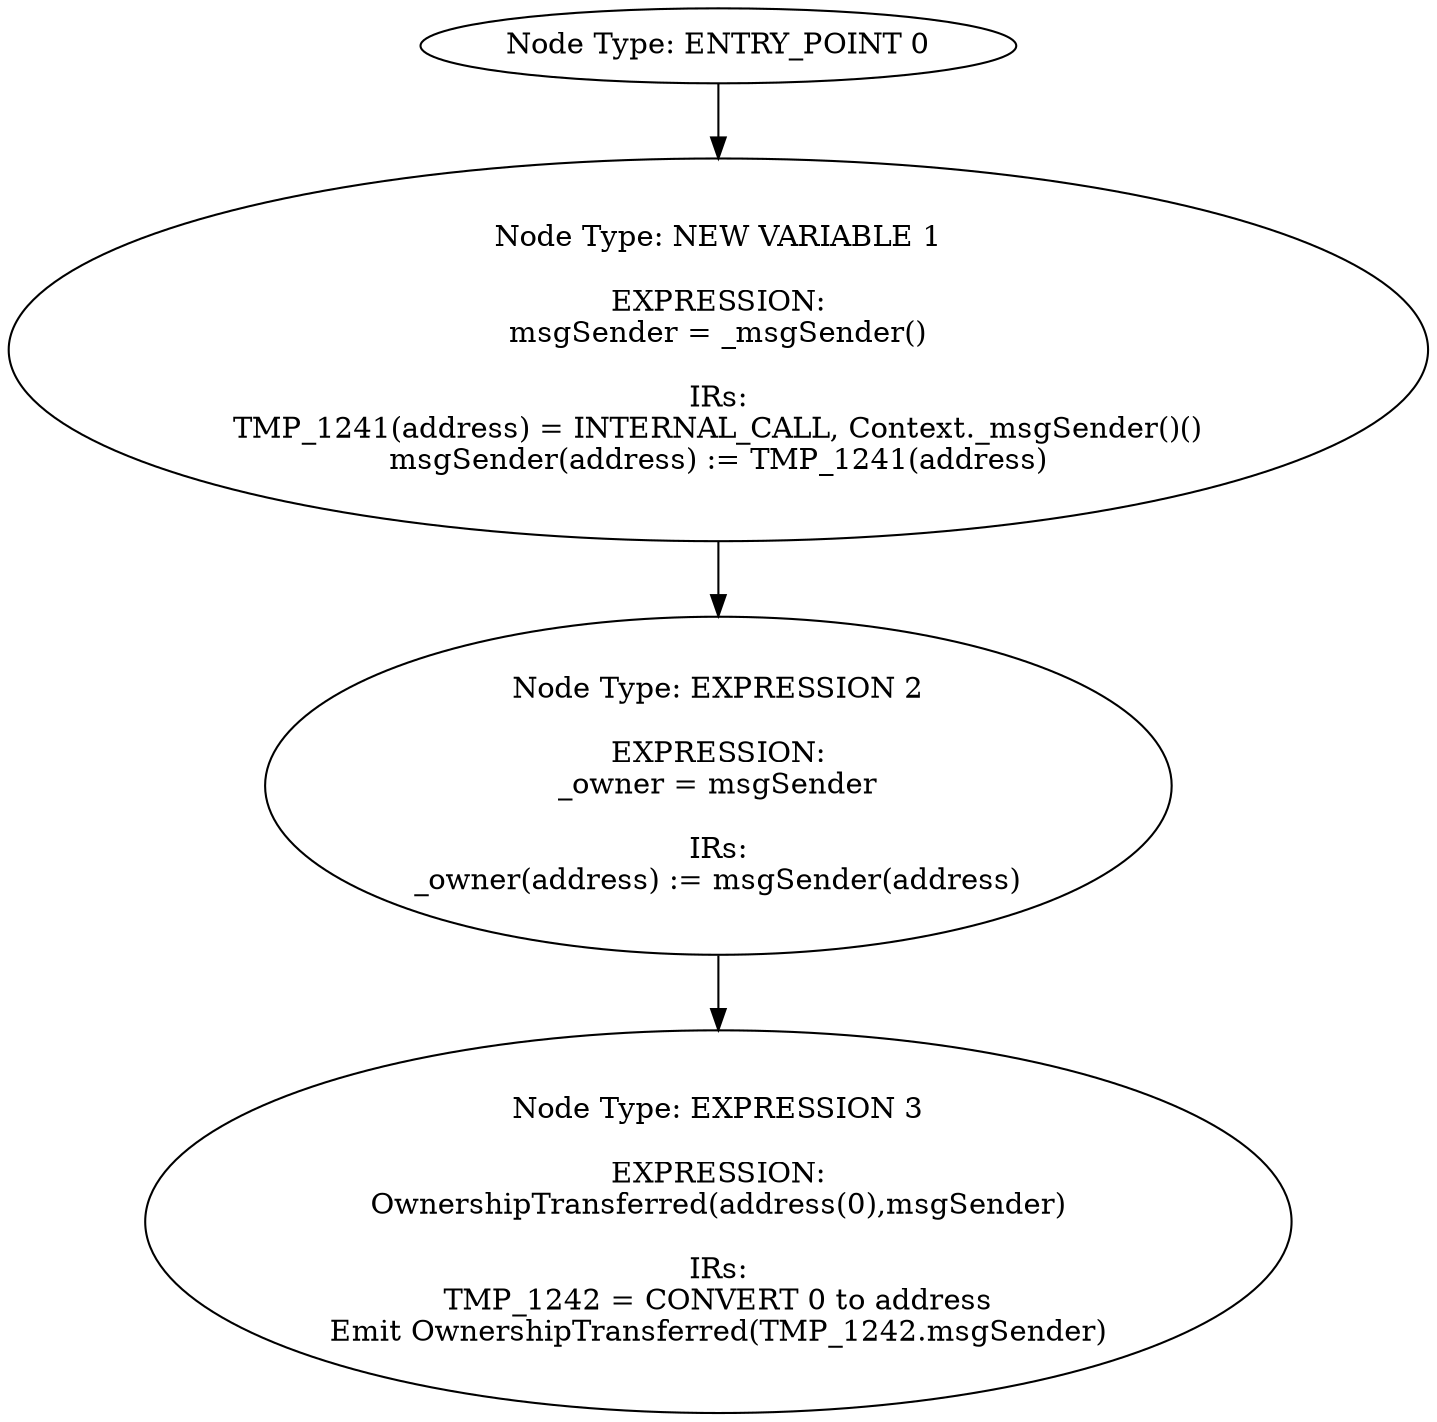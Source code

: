 digraph{
0[label="Node Type: ENTRY_POINT 0
"];
0->1;
1[label="Node Type: NEW VARIABLE 1

EXPRESSION:
msgSender = _msgSender()

IRs:
TMP_1241(address) = INTERNAL_CALL, Context._msgSender()()
msgSender(address) := TMP_1241(address)"];
1->2;
2[label="Node Type: EXPRESSION 2

EXPRESSION:
_owner = msgSender

IRs:
_owner(address) := msgSender(address)"];
2->3;
3[label="Node Type: EXPRESSION 3

EXPRESSION:
OwnershipTransferred(address(0),msgSender)

IRs:
TMP_1242 = CONVERT 0 to address
Emit OwnershipTransferred(TMP_1242.msgSender)"];
}
